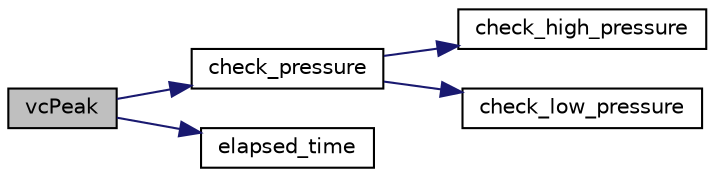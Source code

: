 digraph "vcPeak"
{
 // LATEX_PDF_SIZE
  edge [fontname="Helvetica",fontsize="10",labelfontname="Helvetica",labelfontsize="10"];
  node [fontname="Helvetica",fontsize="10",shape=record];
  rankdir="LR";
  Node1 [label="vcPeak",height=0.2,width=0.4,color="black", fillcolor="grey75", style="filled", fontcolor="black",tooltip=" "];
  Node1 -> Node2 [color="midnightblue",fontsize="10",style="solid",fontname="Helvetica"];
  Node2 [label="check_pressure",height=0.2,width=0.4,color="black", fillcolor="white", style="filled",URL="$alarms_8cpp.html#ae24c96bc5436a128929c14f353a9aead",tooltip=" "];
  Node2 -> Node3 [color="midnightblue",fontsize="10",style="solid",fontname="Helvetica"];
  Node3 [label="check_high_pressure",height=0.2,width=0.4,color="black", fillcolor="white", style="filled",URL="$alarms_8cpp.html#aacba04930bf4264c39b22d774de0bd13",tooltip=" "];
  Node2 -> Node4 [color="midnightblue",fontsize="10",style="solid",fontname="Helvetica"];
  Node4 [label="check_low_pressure",height=0.2,width=0.4,color="black", fillcolor="white", style="filled",URL="$alarms_8cpp.html#a5809f36e927abf672988a074d0341f27",tooltip=" "];
  Node1 -> Node5 [color="midnightblue",fontsize="10",style="solid",fontname="Helvetica"];
  Node5 [label="elapsed_time",height=0.2,width=0.4,color="black", fillcolor="white", style="filled",URL="$_machine_states_8cpp.html#a96a8530e82d64dab75975faf37def645",tooltip=" "];
}
